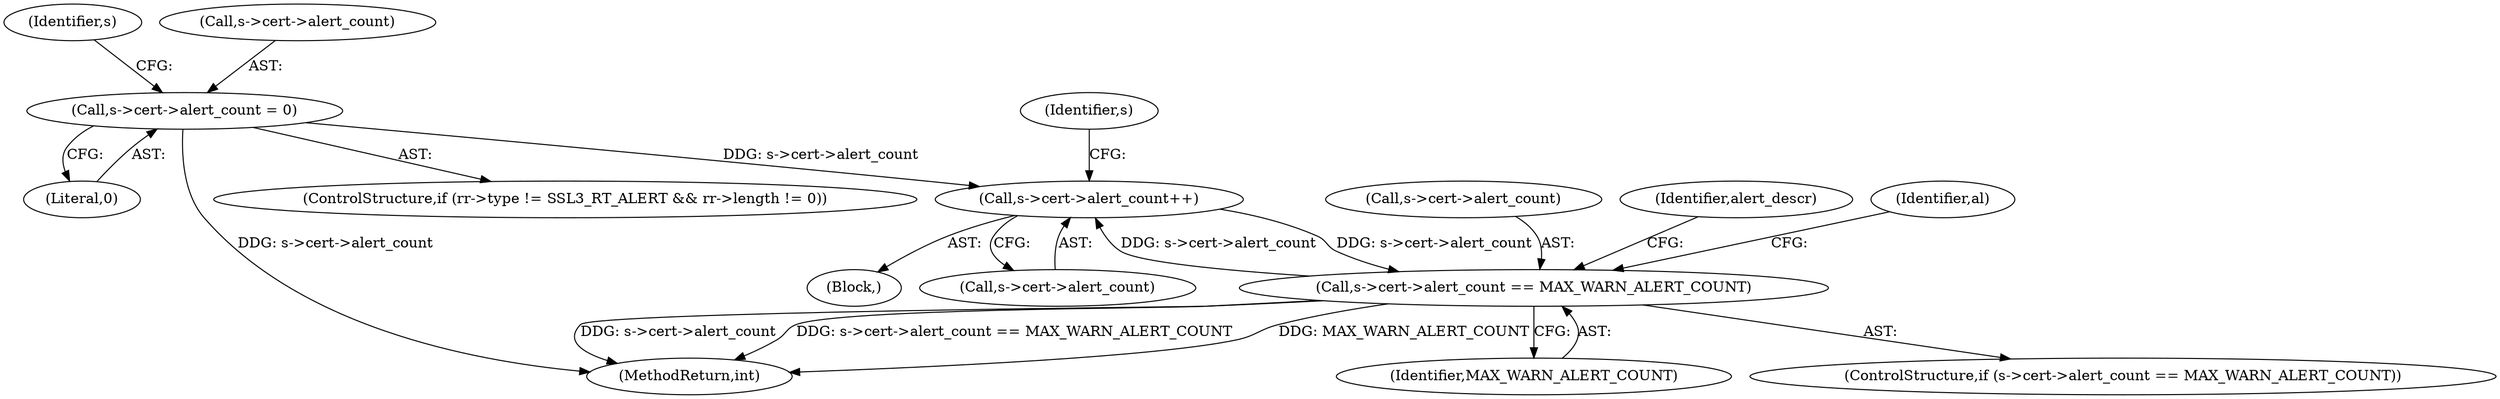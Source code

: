 digraph "0_openssl_e9bbefbf0f24c57645e7ad6a5a71ae649d18ac8e_0@pointer" {
"1001060" [label="(Call,s->cert->alert_count++)"];
"1001067" [label="(Call,s->cert->alert_count == MAX_WARN_ALERT_COUNT)"];
"1001060" [label="(Call,s->cert->alert_count++)"];
"1000359" [label="(Call,s->cert->alert_count = 0)"];
"1000365" [label="(Literal,0)"];
"1001068" [label="(Call,s->cert->alert_count)"];
"1001084" [label="(Identifier,alert_descr)"];
"1000370" [label="(Identifier,s)"];
"1001076" [label="(Identifier,al)"];
"1001060" [label="(Call,s->cert->alert_count++)"];
"1001067" [label="(Call,s->cert->alert_count == MAX_WARN_ALERT_COUNT)"];
"1001522" [label="(MethodReturn,int)"];
"1000359" [label="(Call,s->cert->alert_count = 0)"];
"1000347" [label="(ControlStructure,if (rr->type != SSL3_RT_ALERT && rr->length != 0))"];
"1001073" [label="(Identifier,MAX_WARN_ALERT_COUNT)"];
"1001066" [label="(ControlStructure,if (s->cert->alert_count == MAX_WARN_ALERT_COUNT))"];
"1001070" [label="(Identifier,s)"];
"1001052" [label="(Block,)"];
"1001061" [label="(Call,s->cert->alert_count)"];
"1000360" [label="(Call,s->cert->alert_count)"];
"1001060" -> "1001052"  [label="AST: "];
"1001060" -> "1001061"  [label="CFG: "];
"1001061" -> "1001060"  [label="AST: "];
"1001070" -> "1001060"  [label="CFG: "];
"1001067" -> "1001060"  [label="DDG: s->cert->alert_count"];
"1000359" -> "1001060"  [label="DDG: s->cert->alert_count"];
"1001060" -> "1001067"  [label="DDG: s->cert->alert_count"];
"1001067" -> "1001066"  [label="AST: "];
"1001067" -> "1001073"  [label="CFG: "];
"1001068" -> "1001067"  [label="AST: "];
"1001073" -> "1001067"  [label="AST: "];
"1001076" -> "1001067"  [label="CFG: "];
"1001084" -> "1001067"  [label="CFG: "];
"1001067" -> "1001522"  [label="DDG: MAX_WARN_ALERT_COUNT"];
"1001067" -> "1001522"  [label="DDG: s->cert->alert_count"];
"1001067" -> "1001522"  [label="DDG: s->cert->alert_count == MAX_WARN_ALERT_COUNT"];
"1000359" -> "1000347"  [label="AST: "];
"1000359" -> "1000365"  [label="CFG: "];
"1000360" -> "1000359"  [label="AST: "];
"1000365" -> "1000359"  [label="AST: "];
"1000370" -> "1000359"  [label="CFG: "];
"1000359" -> "1001522"  [label="DDG: s->cert->alert_count"];
}
